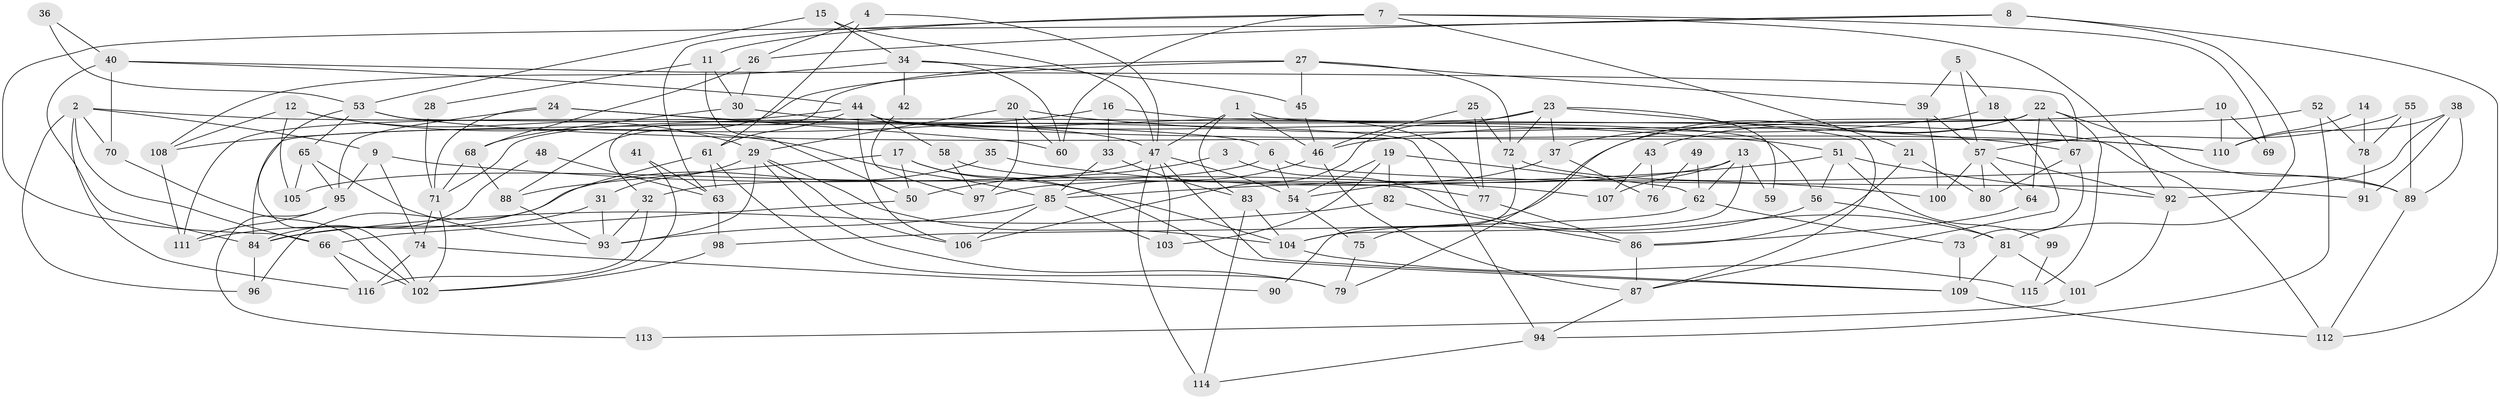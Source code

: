 // coarse degree distribution, {5: 0.2962962962962963, 2: 0.1728395061728395, 4: 0.1728395061728395, 6: 0.07407407407407407, 3: 0.20987654320987653, 7: 0.024691358024691357, 9: 0.012345679012345678, 8: 0.012345679012345678, 15: 0.012345679012345678, 11: 0.012345679012345678}
// Generated by graph-tools (version 1.1) at 2025/54/03/04/25 21:54:45]
// undirected, 116 vertices, 232 edges
graph export_dot {
graph [start="1"]
  node [color=gray90,style=filled];
  1;
  2;
  3;
  4;
  5;
  6;
  7;
  8;
  9;
  10;
  11;
  12;
  13;
  14;
  15;
  16;
  17;
  18;
  19;
  20;
  21;
  22;
  23;
  24;
  25;
  26;
  27;
  28;
  29;
  30;
  31;
  32;
  33;
  34;
  35;
  36;
  37;
  38;
  39;
  40;
  41;
  42;
  43;
  44;
  45;
  46;
  47;
  48;
  49;
  50;
  51;
  52;
  53;
  54;
  55;
  56;
  57;
  58;
  59;
  60;
  61;
  62;
  63;
  64;
  65;
  66;
  67;
  68;
  69;
  70;
  71;
  72;
  73;
  74;
  75;
  76;
  77;
  78;
  79;
  80;
  81;
  82;
  83;
  84;
  85;
  86;
  87;
  88;
  89;
  90;
  91;
  92;
  93;
  94;
  95;
  96;
  97;
  98;
  99;
  100;
  101;
  102;
  103;
  104;
  105;
  106;
  107;
  108;
  109;
  110;
  111;
  112;
  113;
  114;
  115;
  116;
  1 -- 47;
  1 -- 56;
  1 -- 46;
  1 -- 83;
  2 -- 6;
  2 -- 96;
  2 -- 9;
  2 -- 66;
  2 -- 70;
  2 -- 116;
  3 -- 81;
  3 -- 50;
  4 -- 47;
  4 -- 61;
  4 -- 26;
  5 -- 18;
  5 -- 57;
  5 -- 39;
  6 -- 54;
  6 -- 32;
  6 -- 91;
  7 -- 21;
  7 -- 92;
  7 -- 11;
  7 -- 60;
  7 -- 63;
  7 -- 69;
  8 -- 66;
  8 -- 26;
  8 -- 81;
  8 -- 112;
  9 -- 95;
  9 -- 74;
  9 -- 107;
  10 -- 110;
  10 -- 37;
  10 -- 69;
  11 -- 50;
  11 -- 28;
  11 -- 30;
  12 -- 29;
  12 -- 105;
  12 -- 85;
  12 -- 108;
  13 -- 104;
  13 -- 97;
  13 -- 59;
  13 -- 62;
  13 -- 107;
  14 -- 110;
  14 -- 78;
  15 -- 34;
  15 -- 47;
  15 -- 53;
  16 -- 33;
  16 -- 112;
  16 -- 108;
  17 -- 104;
  17 -- 88;
  17 -- 50;
  17 -- 109;
  18 -- 87;
  18 -- 46;
  19 -- 62;
  19 -- 103;
  19 -- 54;
  19 -- 82;
  20 -- 29;
  20 -- 60;
  20 -- 67;
  20 -- 97;
  21 -- 80;
  21 -- 86;
  22 -- 89;
  22 -- 64;
  22 -- 43;
  22 -- 67;
  22 -- 79;
  22 -- 84;
  22 -- 115;
  23 -- 71;
  23 -- 106;
  23 -- 37;
  23 -- 59;
  23 -- 72;
  23 -- 87;
  24 -- 71;
  24 -- 95;
  24 -- 47;
  24 -- 60;
  25 -- 77;
  25 -- 46;
  25 -- 72;
  26 -- 30;
  26 -- 68;
  27 -- 72;
  27 -- 32;
  27 -- 39;
  27 -- 45;
  27 -- 88;
  28 -- 71;
  29 -- 31;
  29 -- 79;
  29 -- 93;
  29 -- 104;
  29 -- 106;
  30 -- 68;
  30 -- 51;
  31 -- 84;
  31 -- 93;
  32 -- 116;
  32 -- 93;
  33 -- 85;
  33 -- 83;
  34 -- 60;
  34 -- 108;
  34 -- 42;
  34 -- 45;
  35 -- 100;
  35 -- 111;
  36 -- 53;
  36 -- 40;
  37 -- 54;
  37 -- 76;
  38 -- 91;
  38 -- 89;
  38 -- 92;
  38 -- 110;
  39 -- 57;
  39 -- 100;
  40 -- 67;
  40 -- 70;
  40 -- 44;
  40 -- 84;
  41 -- 102;
  41 -- 63;
  42 -- 97;
  43 -- 107;
  43 -- 76;
  44 -- 106;
  44 -- 58;
  44 -- 61;
  44 -- 77;
  44 -- 110;
  44 -- 111;
  45 -- 46;
  46 -- 85;
  46 -- 87;
  47 -- 114;
  47 -- 54;
  47 -- 103;
  47 -- 105;
  47 -- 109;
  48 -- 63;
  48 -- 84;
  49 -- 76;
  49 -- 62;
  50 -- 66;
  51 -- 85;
  51 -- 56;
  51 -- 92;
  51 -- 99;
  52 -- 94;
  52 -- 75;
  52 -- 78;
  53 -- 110;
  53 -- 65;
  53 -- 94;
  53 -- 102;
  54 -- 75;
  55 -- 89;
  55 -- 57;
  55 -- 78;
  56 -- 81;
  56 -- 104;
  57 -- 92;
  57 -- 64;
  57 -- 80;
  57 -- 100;
  58 -- 77;
  58 -- 97;
  61 -- 63;
  61 -- 79;
  61 -- 96;
  62 -- 73;
  62 -- 98;
  63 -- 98;
  64 -- 86;
  65 -- 93;
  65 -- 95;
  65 -- 105;
  66 -- 116;
  66 -- 102;
  67 -- 73;
  67 -- 80;
  68 -- 88;
  68 -- 71;
  70 -- 102;
  71 -- 102;
  71 -- 74;
  72 -- 89;
  72 -- 90;
  73 -- 109;
  74 -- 90;
  74 -- 116;
  75 -- 79;
  77 -- 86;
  78 -- 91;
  81 -- 109;
  81 -- 101;
  82 -- 84;
  82 -- 86;
  83 -- 104;
  83 -- 114;
  84 -- 96;
  85 -- 93;
  85 -- 103;
  85 -- 106;
  86 -- 87;
  87 -- 94;
  88 -- 93;
  89 -- 112;
  92 -- 101;
  94 -- 114;
  95 -- 111;
  95 -- 113;
  98 -- 102;
  99 -- 115;
  101 -- 113;
  104 -- 115;
  108 -- 111;
  109 -- 112;
}

